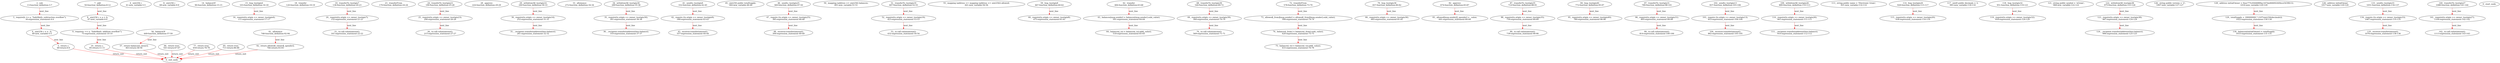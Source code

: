digraph  {
13 [label="2_ sub\n13-function_definition-3-7", type_label=function_definition];
30 [label="3_ require(b <= a, \"SafeMath: subtraction overflow\");\n30-expression_statement-4-4", type_label=expression_statement];
40 [label="4_ uint256 c = a - b;\n40-new_variable-5-5", type_label=new_variable];
41 [label="4_ uint256 c\n41-new_variable-5-5", type_label=new_variable];
48 [label="5_ return c;\n48-return-6-6", type_label=return];
50 [label="7_ add\n50-function_definition-8-12", type_label=function_definition];
67 [label="8_ uint256 c = a + b;\n67-new_variable-9-9", type_label=new_variable];
68 [label="8_ uint256 c\n68-new_variable-9-9", type_label=new_variable];
75 [label="9_ require(c >= a, \"SafeMath: addition overflow\");\n75-expression_statement-10-10", type_label=expression_statement];
85 [label="10_ return c;\n85-return-11-11", type_label=return];
90 [label="14_ balanceOf\n90-function_definition-15-15", type_label=function_definition];
103 [label="15_ bug_txorigin4\n103-function_definition-16-18", type_label=function_definition];
111 [label="16_ require(tx.origin == owner_txorigin4);\n111-expression_statement-17-17", type_label=expression_statement];
120 [label="18_ transfer\n120-function_definition-19-19", type_label=function_definition];
136 [label="19_ transferTo_txorigin7\n136-function_definition-20-23", type_label=function_definition];
152 [label="20_ require(tx.origin == owner_txorigin7);\n152-expression_statement-21-21", type_label=expression_statement];
161 [label="21_ to.call.value(amount);\n161-expression_statement-22-22", type_label=expression_statement];
170 [label="23_ transferFrom\n170-function_definition-24-24", type_label=function_definition];
190 [label="24_ transferTo_txorigin23\n190-function_definition-25-28", type_label=function_definition];
206 [label="25_ require(tx.origin == owner_txorigin23);\n206-expression_statement-26-26", type_label=expression_statement];
215 [label="26_ to.call.value(amount);\n215-expression_statement-27-27", type_label=expression_statement];
224 [label="28_ approve\n224-function_definition-29-29", type_label=function_definition];
240 [label="29_ withdrawAll_txorigin14\n240-function_definition-30-33", type_label=function_definition];
252 [label="30_ require(tx.origin == owner_txorigin14);\n252-expression_statement-31-31", type_label=expression_statement];
261 [label="31_ _recipient.transfer(address(this).balance);\n261-expression_statement-32-32", type_label=expression_statement];
272 [label="33_ allowance\n272-function_definition-34-34", type_label=function_definition];
289 [label="34_ withdrawAll_txorigin30\n289-function_definition-35-38", type_label=function_definition];
301 [label="35_ require(tx.origin == owner_txorigin30);\n301-expression_statement-36-36", type_label=expression_statement];
310 [label="36_ _recipient.transfer(address(this).balance);\n310-expression_statement-37-37", type_label=expression_statement];
332 [label="41_ sendto_txorigin9\n332-function_definition-42-45", type_label=function_definition];
348 [label="42_ require (tx.origin == owner_txorigin9);\n348-expression_statement-43-43", type_label=expression_statement];
357 [label="43_ receiver.transfer(amount);\n357-expression_statement-44-44", type_label=expression_statement];
364 [label="45_ uint256 public totalSupply;\n364-new_variable-46-46", type_label=new_variable];
369 [label="46_ sendto_txorigin25\n369-function_definition-47-50", type_label=function_definition];
385 [label="47_ require (tx.origin == owner_txorigin25);\n385-expression_statement-48-48", type_label=expression_statement];
394 [label="48_ receiver.transfer(amount);\n394-expression_statement-49-49", type_label=expression_statement];
401 [label="50_ mapping (address => uint256) balances;\n401-new_variable-51-51", type_label=new_variable];
407 [label="51_ transferTo_txorigin19\n407-function_definition-52-55", type_label=function_definition];
423 [label="52_ require(tx.origin == owner_txorigin19);\n423-expression_statement-53-53", type_label=expression_statement];
432 [label="53_ to.call.value(amount);\n432-expression_statement-54-54", type_label=expression_statement];
441 [label="55_ mapping (address => mapping (address => uint256)) allowed;\n441-new_variable-56-56", type_label=new_variable];
449 [label="56_ balanceOf\n449-function_definition-57-59", type_label=function_definition];
463 [label="57_ return balances[_owner];\n463-return-58-58", type_label=return];
467 [label="59_ bug_txorigin8\n467-function_definition-60-62", type_label=function_definition];
475 [label="60_ require(tx.origin == owner_txorigin8);\n475-expression_statement-61-61", type_label=expression_statement];
484 [label="62_ transfer\n484-function_definition-63-68", type_label=function_definition];
501 [label="63_ balances[msg.sender] = balances[msg.sender].sub(_value);\n501-expression_statement-64-64", type_label=expression_statement];
518 [label="64_ balances[_to] = balances[_to].add(_value);\n518-expression_statement-65-65", type_label=expression_statement];
541 [label="66_ return true;\n541-return-67-67", type_label=return];
544 [label="68_ transferTo_txorigin39\n544-function_definition-69-72", type_label=function_definition];
560 [label="69_ require(tx.origin == owner_txorigin39);\n560-expression_statement-70-70", type_label=expression_statement];
569 [label="70_ to.call.value(amount);\n569-expression_statement-71-71", type_label=expression_statement];
578 [label="72_ transferFrom\n578-function_definition-73-79", type_label=function_definition];
599 [label="73_ allowed[_from][msg.sender] = allowed[_from][msg.sender].sub(_value);\n599-expression_statement-74-74", type_label=expression_statement];
620 [label="74_ balances[_from] = balances[_from].sub(_value);\n620-expression_statement-75-75", type_label=expression_statement];
633 [label="75_ balances[_to] = balances[_to].add(_value);\n633-expression_statement-76-76", type_label=expression_statement];
654 [label="77_ return true;\n654-return-78-78", type_label=return];
657 [label="79_ bug_txorigin36\n657-function_definition-80-82", type_label=function_definition];
665 [label="80_ require(tx.origin == owner_txorigin36);\n665-expression_statement-81-81", type_label=expression_statement];
674 [label="82_ approve\n674-function_definition-83-87", type_label=function_definition];
691 [label="83_ allowed[msg.sender][_spender] = _value;\n691-expression_statement-84-84", type_label=expression_statement];
711 [label="85_ return true;\n711-return-86-86", type_label=return];
714 [label="87_ transferTo_txorigin35\n714-function_definition-88-91", type_label=function_definition];
730 [label="88_ require(tx.origin == owner_txorigin35);\n730-expression_statement-89-89", type_label=expression_statement];
739 [label="89_ to.call.value(amount);\n739-expression_statement-90-90", type_label=expression_statement];
748 [label="91_ allowance\n748-function_definition-92-94", type_label=function_definition];
766 [label="92_ return allowed[_owner][_spender];\n766-return-93-93", type_label=return];
772 [label="94_ bug_txorigin40\n772-function_definition-95-97", type_label=function_definition];
780 [label="95_ require(tx.origin == owner_txorigin40);\n780-expression_statement-96-96", type_label=expression_statement];
789 [label="97_ transferTo_txorigin31\n789-function_definition-98-101", type_label=function_definition];
805 [label="98_ require(tx.origin == owner_txorigin31);\n805-expression_statement-99-99", type_label=expression_statement];
814 [label="99_ to.call.value(amount);\n814-expression_statement-100-100", type_label=expression_statement];
837 [label="102_ sendto_txorigin13\n837-function_definition-103-106", type_label=function_definition];
853 [label="103_ require (tx.origin == owner_txorigin13);\n853-expression_statement-104-104", type_label=expression_statement];
862 [label="104_ receiver.transfer(amount);\n862-expression_statement-105-105", type_label=expression_statement];
889 [label="109_ withdrawAll_txorigin26\n889-function_definition-110-113", type_label=function_definition];
901 [label="110_ require(tx.origin == owner_txorigin26);\n901-expression_statement-111-111", type_label=expression_statement];
910 [label="111_ _recipient.transfer(address(this).balance);\n910-expression_statement-112-112", type_label=expression_statement];
921 [label="113_ string public name = 'Electronic Gram';\n921-new_variable-114-114", type_label=new_variable];
928 [label="114_ bug_txorigin20\n928-function_definition-115-117", type_label=function_definition];
936 [label="115_ require(tx.origin == owner_txorigin20);\n936-expression_statement-116-116", type_label=expression_statement];
945 [label="117_ uint8 public decimals = 3;\n945-new_variable-118-118", type_label=new_variable];
951 [label="118_ bug_txorigin32\n951-function_definition-119-121", type_label=function_definition];
959 [label="119_ require(tx.origin == owner_txorigin32);\n959-expression_statement-120-120", type_label=expression_statement];
968 [label="121_ string public symbol = 'eGram';\n968-new_variable-122-122", type_label=new_variable];
975 [label="122_ withdrawAll_txorigin38\n975-function_definition-123-126", type_label=function_definition];
987 [label="123_ require(tx.origin == owner_txorigin38);\n987-expression_statement-124-124", type_label=expression_statement];
996 [label="124_ _recipient.transfer(address(this).balance);\n996-expression_statement-125-125", type_label=expression_statement];
1007 [label="126_ string public version = '2';\n1007-new_variable-127-127", type_label=new_variable];
1016 [label="128_ address initialOwner = 0xac775cD446889ac167da466692449ece5439fc12;\n1016-new_variable-129-129", type_label=new_variable];
1017 [label="128_ address initialOwner\n1017-new_variable-129-129", type_label=new_variable];
1022 [label="129_ totalSupply = 180000000 * (10**uint256(decimals));\n1022-expression_statement-130-130", type_label=expression_statement];
1033 [label="130_ balances[initialOwner] = totalSupply;\n1033-expression_statement-131-131", type_label=expression_statement];
1051 [label="133_ sendto_txorigin33\n1051-function_definition-134-137", type_label=function_definition];
1067 [label="134_ require (tx.origin == owner_txorigin33);\n1067-expression_statement-135-135", type_label=expression_statement];
1076 [label="135_ receiver.transfer(amount);\n1076-expression_statement-136-136", type_label=expression_statement];
1088 [label="140_ transferTo_txorigin27\n1088-function_definition-141-144", type_label=function_definition];
1104 [label="141_ require(tx.origin == owner_txorigin27);\n1104-expression_statement-142-142", type_label=expression_statement];
1113 [label="142_ to.call.value(amount);\n1113-expression_statement-143-143", type_label=expression_statement];
1 [label="0_ start_node", type_label=start];
2 [label="0_ exit_node", type_label=exit];
13 -> 30  [color=red, controlflow_type=next_line, edge_type=CFG_edge, key=0, label=next_line];
30 -> 40  [color=red, controlflow_type=next_line, edge_type=CFG_edge, key=0, label=next_line];
40 -> 48  [color=red, controlflow_type=next_line, edge_type=CFG_edge, key=0, label=next_line];
48 -> 2  [color=red, controlflow_type=return_exit, edge_type=CFG_edge, key=0, label=return_exit];
50 -> 67  [color=red, controlflow_type=next_line, edge_type=CFG_edge, key=0, label=next_line];
67 -> 75  [color=red, controlflow_type=next_line, edge_type=CFG_edge, key=0, label=next_line];
75 -> 85  [color=red, controlflow_type=next_line, edge_type=CFG_edge, key=0, label=next_line];
85 -> 2  [color=red, controlflow_type=return_exit, edge_type=CFG_edge, key=0, label=return_exit];
103 -> 111  [color=red, controlflow_type=next_line, edge_type=CFG_edge, key=0, label=next_line];
136 -> 152  [color=red, controlflow_type=next_line, edge_type=CFG_edge, key=0, label=next_line];
152 -> 161  [color=red, controlflow_type=next_line, edge_type=CFG_edge, key=0, label=next_line];
190 -> 206  [color=red, controlflow_type=next_line, edge_type=CFG_edge, key=0, label=next_line];
206 -> 215  [color=red, controlflow_type=next_line, edge_type=CFG_edge, key=0, label=next_line];
240 -> 252  [color=red, controlflow_type=next_line, edge_type=CFG_edge, key=0, label=next_line];
252 -> 261  [color=red, controlflow_type=next_line, edge_type=CFG_edge, key=0, label=next_line];
289 -> 301  [color=red, controlflow_type=next_line, edge_type=CFG_edge, key=0, label=next_line];
301 -> 310  [color=red, controlflow_type=next_line, edge_type=CFG_edge, key=0, label=next_line];
332 -> 348  [color=red, controlflow_type=next_line, edge_type=CFG_edge, key=0, label=next_line];
348 -> 357  [color=red, controlflow_type=next_line, edge_type=CFG_edge, key=0, label=next_line];
369 -> 385  [color=red, controlflow_type=next_line, edge_type=CFG_edge, key=0, label=next_line];
385 -> 394  [color=red, controlflow_type=next_line, edge_type=CFG_edge, key=0, label=next_line];
407 -> 423  [color=red, controlflow_type=next_line, edge_type=CFG_edge, key=0, label=next_line];
423 -> 432  [color=red, controlflow_type=next_line, edge_type=CFG_edge, key=0, label=next_line];
449 -> 463  [color=red, controlflow_type=next_line, edge_type=CFG_edge, key=0, label=next_line];
463 -> 2  [color=red, controlflow_type=return_exit, edge_type=CFG_edge, key=0, label=return_exit];
467 -> 475  [color=red, controlflow_type=next_line, edge_type=CFG_edge, key=0, label=next_line];
484 -> 501  [color=red, controlflow_type=next_line, edge_type=CFG_edge, key=0, label=next_line];
501 -> 518  [color=red, controlflow_type=next_line, edge_type=CFG_edge, key=0, label=next_line];
541 -> 2  [color=red, controlflow_type=return_exit, edge_type=CFG_edge, key=0, label=return_exit];
544 -> 560  [color=red, controlflow_type=next_line, edge_type=CFG_edge, key=0, label=next_line];
560 -> 569  [color=red, controlflow_type=next_line, edge_type=CFG_edge, key=0, label=next_line];
578 -> 599  [color=red, controlflow_type=next_line, edge_type=CFG_edge, key=0, label=next_line];
599 -> 620  [color=red, controlflow_type=next_line, edge_type=CFG_edge, key=0, label=next_line];
620 -> 633  [color=red, controlflow_type=next_line, edge_type=CFG_edge, key=0, label=next_line];
654 -> 2  [color=red, controlflow_type=return_exit, edge_type=CFG_edge, key=0, label=return_exit];
657 -> 665  [color=red, controlflow_type=next_line, edge_type=CFG_edge, key=0, label=next_line];
674 -> 691  [color=red, controlflow_type=next_line, edge_type=CFG_edge, key=0, label=next_line];
711 -> 2  [color=red, controlflow_type=return_exit, edge_type=CFG_edge, key=0, label=return_exit];
714 -> 730  [color=red, controlflow_type=next_line, edge_type=CFG_edge, key=0, label=next_line];
730 -> 739  [color=red, controlflow_type=next_line, edge_type=CFG_edge, key=0, label=next_line];
748 -> 766  [color=red, controlflow_type=next_line, edge_type=CFG_edge, key=0, label=next_line];
766 -> 2  [color=red, controlflow_type=return_exit, edge_type=CFG_edge, key=0, label=return_exit];
772 -> 780  [color=red, controlflow_type=next_line, edge_type=CFG_edge, key=0, label=next_line];
789 -> 805  [color=red, controlflow_type=next_line, edge_type=CFG_edge, key=0, label=next_line];
805 -> 814  [color=red, controlflow_type=next_line, edge_type=CFG_edge, key=0, label=next_line];
837 -> 853  [color=red, controlflow_type=next_line, edge_type=CFG_edge, key=0, label=next_line];
853 -> 862  [color=red, controlflow_type=next_line, edge_type=CFG_edge, key=0, label=next_line];
889 -> 901  [color=red, controlflow_type=next_line, edge_type=CFG_edge, key=0, label=next_line];
901 -> 910  [color=red, controlflow_type=next_line, edge_type=CFG_edge, key=0, label=next_line];
928 -> 936  [color=red, controlflow_type=next_line, edge_type=CFG_edge, key=0, label=next_line];
951 -> 959  [color=red, controlflow_type=next_line, edge_type=CFG_edge, key=0, label=next_line];
975 -> 987  [color=red, controlflow_type=next_line, edge_type=CFG_edge, key=0, label=next_line];
987 -> 996  [color=red, controlflow_type=next_line, edge_type=CFG_edge, key=0, label=next_line];
1016 -> 1022  [color=red, controlflow_type=next_line, edge_type=CFG_edge, key=0, label=next_line];
1022 -> 1033  [color=red, controlflow_type=next_line, edge_type=CFG_edge, key=0, label=next_line];
1051 -> 1067  [color=red, controlflow_type=next_line, edge_type=CFG_edge, key=0, label=next_line];
1067 -> 1076  [color=red, controlflow_type=next_line, edge_type=CFG_edge, key=0, label=next_line];
1088 -> 1104  [color=red, controlflow_type=next_line, edge_type=CFG_edge, key=0, label=next_line];
1104 -> 1113  [color=red, controlflow_type=next_line, edge_type=CFG_edge, key=0, label=next_line];
}
